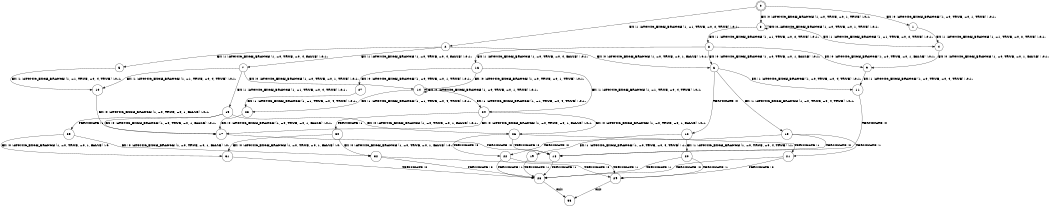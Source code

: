 digraph BCG {
size = "7, 10.5";
center = TRUE;
node [shape = circle];
0 [peripheries = 2];
0 -> 1 [label = "EX !0 !ATOMIC_EXCH_BRANCH (1, +0, TRUE, +0, 1, TRUE) !:0:1:"];
0 -> 2 [label = "EX !1 !ATOMIC_EXCH_BRANCH (1, +1, TRUE, +0, 2, TRUE) !:0:1:"];
0 -> 3 [label = "EX !0 !ATOMIC_EXCH_BRANCH (1, +0, TRUE, +0, 1, TRUE) !:0:1:"];
1 -> 4 [label = "EX !1 !ATOMIC_EXCH_BRANCH (1, +1, TRUE, +0, 2, TRUE) !:0:1:"];
2 -> 5 [label = "EX !1 !ATOMIC_EXCH_BRANCH (1, +0, TRUE, +0, 4, FALSE) !:0:1:"];
2 -> 6 [label = "EX !0 !ATOMIC_EXCH_BRANCH (1, +0, TRUE, +0, 1, FALSE) !:0:1:"];
2 -> 7 [label = "EX !1 !ATOMIC_EXCH_BRANCH (1, +0, TRUE, +0, 4, FALSE) !:0:1:"];
3 -> 4 [label = "EX !1 !ATOMIC_EXCH_BRANCH (1, +1, TRUE, +0, 2, TRUE) !:0:1:"];
3 -> 8 [label = "EX !1 !ATOMIC_EXCH_BRANCH (1, +1, TRUE, +0, 2, TRUE) !:0:1:"];
3 -> 3 [label = "EX !0 !ATOMIC_EXCH_BRANCH (1, +0, TRUE, +0, 1, TRUE) !:0:1:"];
4 -> 9 [label = "EX !0 !ATOMIC_EXCH_BRANCH (1, +0, TRUE, +0, 1, FALSE) !:0:1:"];
5 -> 10 [label = "EX !1 !ATOMIC_EXCH_BRANCH (1, +1, TRUE, +0, 4, TRUE) !:0:1:"];
6 -> 11 [label = "EX !1 !ATOMIC_EXCH_BRANCH (1, +0, TRUE, +0, 4, TRUE) !:0:1:"];
6 -> 12 [label = "TERMINATE !0"];
6 -> 13 [label = "EX !1 !ATOMIC_EXCH_BRANCH (1, +0, TRUE, +0, 4, TRUE) !:0:1:"];
7 -> 10 [label = "EX !1 !ATOMIC_EXCH_BRANCH (1, +1, TRUE, +0, 4, TRUE) !:0:1:"];
7 -> 14 [label = "EX !0 !ATOMIC_EXCH_BRANCH (1, +0, TRUE, +0, 1, TRUE) !:0:1:"];
7 -> 15 [label = "EX !1 !ATOMIC_EXCH_BRANCH (1, +1, TRUE, +0, 4, TRUE) !:0:1:"];
8 -> 9 [label = "EX !0 !ATOMIC_EXCH_BRANCH (1, +0, TRUE, +0, 1, FALSE) !:0:1:"];
8 -> 16 [label = "EX !1 !ATOMIC_EXCH_BRANCH (1, +0, TRUE, +0, 4, FALSE) !:0:1:"];
8 -> 6 [label = "EX !0 !ATOMIC_EXCH_BRANCH (1, +0, TRUE, +0, 1, FALSE) !:0:1:"];
9 -> 11 [label = "EX !1 !ATOMIC_EXCH_BRANCH (1, +0, TRUE, +0, 4, TRUE) !:0:1:"];
10 -> 17 [label = "EX !0 !ATOMIC_EXCH_BRANCH (1, +0, TRUE, +0, 1, FALSE) !:0:1:"];
11 -> 18 [label = "TERMINATE !0"];
12 -> 19 [label = "EX !1 !ATOMIC_EXCH_BRANCH (1, +0, TRUE, +0, 4, TRUE) !:1:"];
12 -> 20 [label = "EX !1 !ATOMIC_EXCH_BRANCH (1, +0, TRUE, +0, 4, TRUE) !:1:"];
13 -> 18 [label = "TERMINATE !0"];
13 -> 21 [label = "TERMINATE !1"];
13 -> 22 [label = "TERMINATE !0"];
14 -> 23 [label = "EX !1 !ATOMIC_EXCH_BRANCH (1, +1, TRUE, +0, 4, TRUE) !:0:1:"];
14 -> 24 [label = "EX !1 !ATOMIC_EXCH_BRANCH (1, +1, TRUE, +0, 4, TRUE) !:0:1:"];
14 -> 14 [label = "EX !0 !ATOMIC_EXCH_BRANCH (1, +0, TRUE, +0, 1, TRUE) !:0:1:"];
15 -> 17 [label = "EX !0 !ATOMIC_EXCH_BRANCH (1, +0, TRUE, +0, 1, FALSE) !:0:1:"];
15 -> 25 [label = "TERMINATE !1"];
15 -> 26 [label = "EX !0 !ATOMIC_EXCH_BRANCH (1, +0, TRUE, +0, 1, FALSE) !:0:1:"];
16 -> 27 [label = "EX !0 !ATOMIC_EXCH_BRANCH (1, +0, TRUE, +0, 1, TRUE) !:0:1:"];
16 -> 24 [label = "EX !1 !ATOMIC_EXCH_BRANCH (1, +1, TRUE, +0, 4, TRUE) !:0:1:"];
16 -> 14 [label = "EX !0 !ATOMIC_EXCH_BRANCH (1, +0, TRUE, +0, 1, TRUE) !:0:1:"];
17 -> 18 [label = "TERMINATE !0"];
18 -> 28 [label = "TERMINATE !1"];
19 -> 28 [label = "TERMINATE !1"];
20 -> 28 [label = "TERMINATE !1"];
20 -> 29 [label = "TERMINATE !1"];
21 -> 28 [label = "TERMINATE !0"];
21 -> 29 [label = "TERMINATE !0"];
22 -> 28 [label = "TERMINATE !1"];
22 -> 29 [label = "TERMINATE !1"];
23 -> 17 [label = "EX !0 !ATOMIC_EXCH_BRANCH (1, +0, TRUE, +0, 1, FALSE) !:0:1:"];
24 -> 17 [label = "EX !0 !ATOMIC_EXCH_BRANCH (1, +0, TRUE, +0, 1, FALSE) !:0:1:"];
24 -> 30 [label = "TERMINATE !1"];
24 -> 26 [label = "EX !0 !ATOMIC_EXCH_BRANCH (1, +0, TRUE, +0, 1, FALSE) !:0:1:"];
25 -> 31 [label = "EX !0 !ATOMIC_EXCH_BRANCH (1, +0, TRUE, +0, 1, FALSE) !:0:"];
25 -> 32 [label = "EX !0 !ATOMIC_EXCH_BRANCH (1, +0, TRUE, +0, 1, FALSE) !:0:"];
26 -> 18 [label = "TERMINATE !0"];
26 -> 21 [label = "TERMINATE !1"];
26 -> 22 [label = "TERMINATE !0"];
27 -> 23 [label = "EX !1 !ATOMIC_EXCH_BRANCH (1, +1, TRUE, +0, 4, TRUE) !:0:1:"];
28 -> 33 [label = "exit"];
29 -> 33 [label = "exit"];
30 -> 31 [label = "EX !0 !ATOMIC_EXCH_BRANCH (1, +0, TRUE, +0, 1, FALSE) !:0:"];
30 -> 32 [label = "EX !0 !ATOMIC_EXCH_BRANCH (1, +0, TRUE, +0, 1, FALSE) !:0:"];
31 -> 28 [label = "TERMINATE !0"];
32 -> 28 [label = "TERMINATE !0"];
32 -> 29 [label = "TERMINATE !0"];
}
